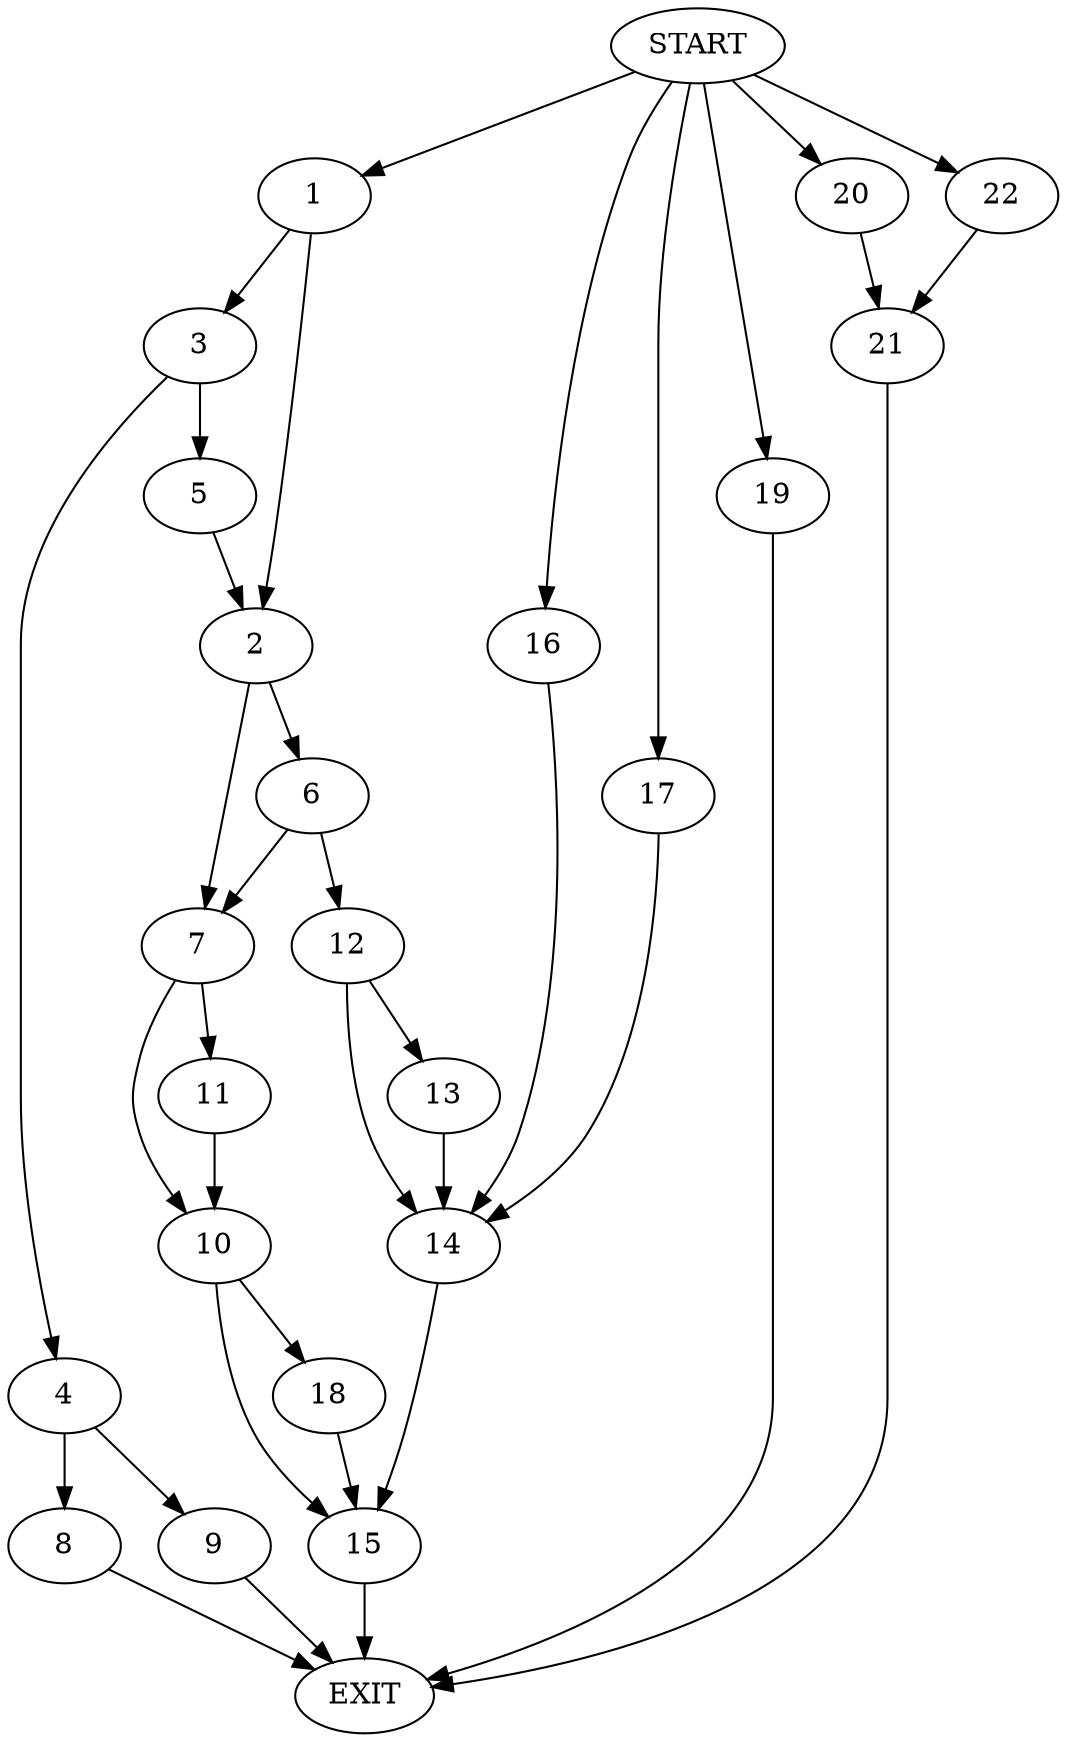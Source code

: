 digraph {
0 [label="START"]
23 [label="EXIT"]
0 -> 1
1 -> 2
1 -> 3
3 -> 4
3 -> 5
2 -> 6
2 -> 7
4 -> 8
4 -> 9
5 -> 2
9 -> 23
8 -> 23
7 -> 10
7 -> 11
6 -> 7
6 -> 12
12 -> 13
12 -> 14
14 -> 15
13 -> 14
0 -> 16
16 -> 14
0 -> 17
17 -> 14
15 -> 23
11 -> 10
10 -> 15
10 -> 18
0 -> 19
19 -> 23
18 -> 15
0 -> 20
20 -> 21
21 -> 23
0 -> 22
22 -> 21
}
